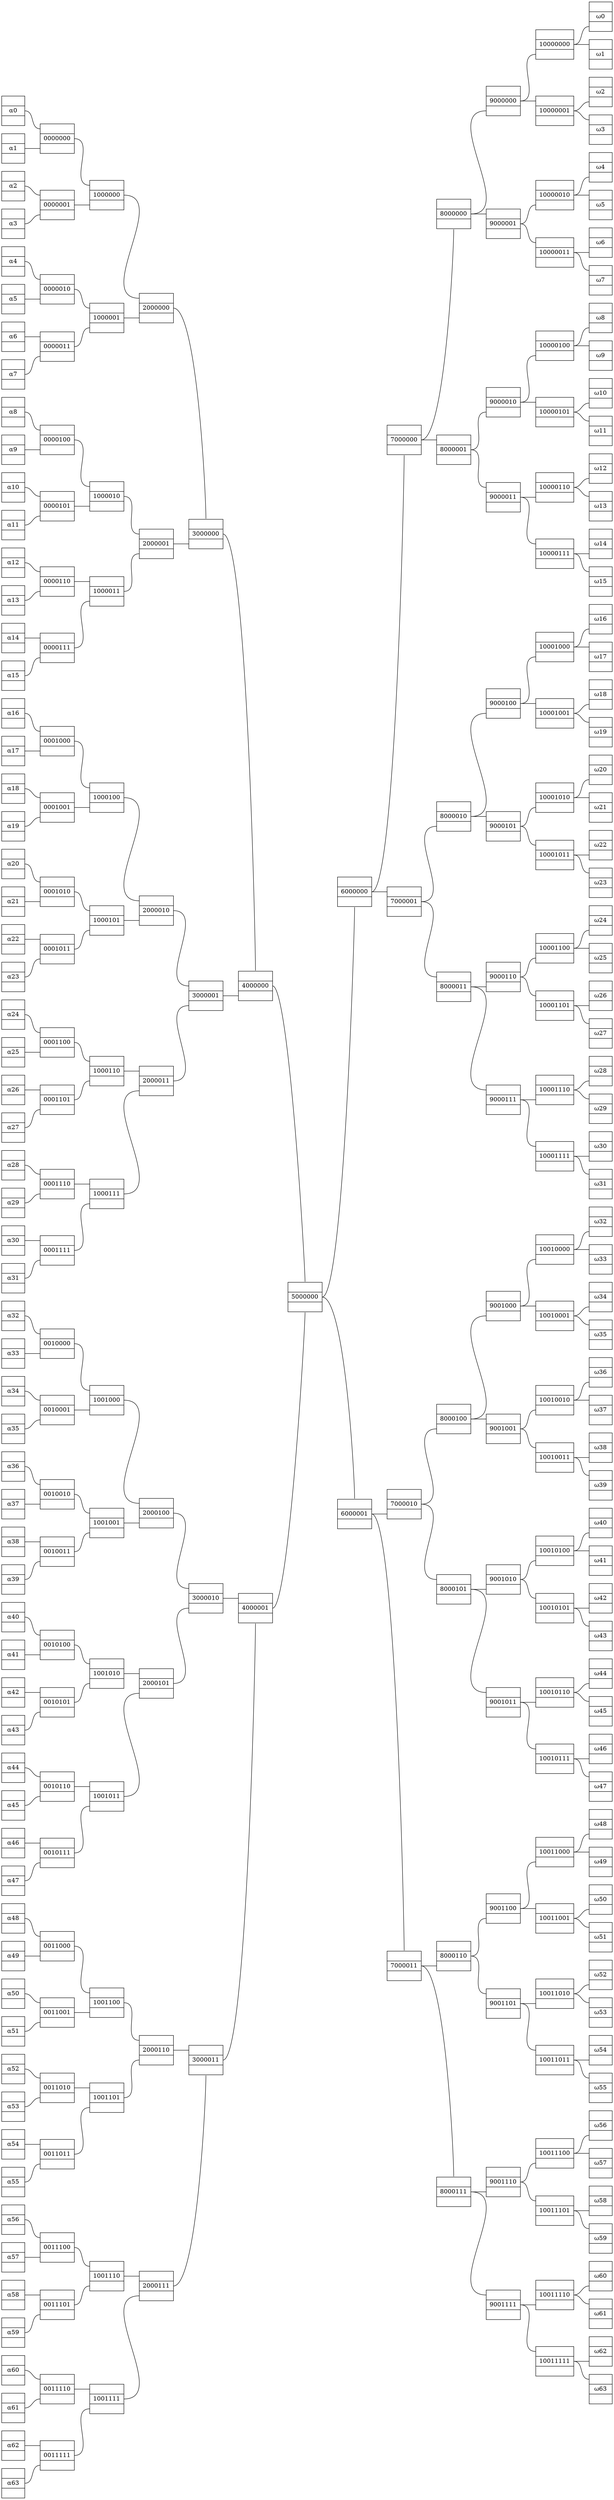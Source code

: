 graph "64 binairy tree general" {
	graph [rankdir=LR]
	node [height=.1 shape=record]
	"α000000" [label="<f0> |<f1> α0|<f2>"]
	"α000000":f1 -- 0000000:f0
	"α000001" [label="<f0> |<f1> α1|<f2>"]
	"α000001":f1 -- 0000000:f2
	"α000010" [label="<f0> |<f1> α2|<f2>"]
	"α000010":f1 -- 0000001:f0
	"α000011" [label="<f0> |<f1> α3|<f2>"]
	"α000011":f1 -- 0000001:f2
	"α000100" [label="<f0> |<f1> α4|<f2>"]
	"α000100":f1 -- 0000010:f0
	"α000101" [label="<f0> |<f1> α5|<f2>"]
	"α000101":f1 -- 0000010:f2
	"α000110" [label="<f0> |<f1> α6|<f2>"]
	"α000110":f1 -- 0000011:f0
	"α000111" [label="<f0> |<f1> α7|<f2>"]
	"α000111":f1 -- 0000011:f2
	"α001000" [label="<f0> |<f1> α8|<f2>"]
	"α001000":f1 -- 0000100:f0
	"α001001" [label="<f0> |<f1> α9|<f2>"]
	"α001001":f1 -- 0000100:f2
	"α001010" [label="<f0> |<f1> α10|<f2>"]
	"α001010":f1 -- 0000101:f0
	"α001011" [label="<f0> |<f1> α11|<f2>"]
	"α001011":f1 -- 0000101:f2
	"α001100" [label="<f0> |<f1> α12|<f2>"]
	"α001100":f1 -- 0000110:f0
	"α001101" [label="<f0> |<f1> α13|<f2>"]
	"α001101":f1 -- 0000110:f2
	"α001110" [label="<f0> |<f1> α14|<f2>"]
	"α001110":f1 -- 0000111:f0
	"α001111" [label="<f0> |<f1> α15|<f2>"]
	"α001111":f1 -- 0000111:f2
	"α010000" [label="<f0> |<f1> α16|<f2>"]
	"α010000":f1 -- 0001000:f0
	"α010001" [label="<f0> |<f1> α17|<f2>"]
	"α010001":f1 -- 0001000:f2
	"α010010" [label="<f0> |<f1> α18|<f2>"]
	"α010010":f1 -- 0001001:f0
	"α010011" [label="<f0> |<f1> α19|<f2>"]
	"α010011":f1 -- 0001001:f2
	"α010100" [label="<f0> |<f1> α20|<f2>"]
	"α010100":f1 -- 0001010:f0
	"α010101" [label="<f0> |<f1> α21|<f2>"]
	"α010101":f1 -- 0001010:f2
	"α010110" [label="<f0> |<f1> α22|<f2>"]
	"α010110":f1 -- 0001011:f0
	"α010111" [label="<f0> |<f1> α23|<f2>"]
	"α010111":f1 -- 0001011:f2
	"α011000" [label="<f0> |<f1> α24|<f2>"]
	"α011000":f1 -- 0001100:f0
	"α011001" [label="<f0> |<f1> α25|<f2>"]
	"α011001":f1 -- 0001100:f2
	"α011010" [label="<f0> |<f1> α26|<f2>"]
	"α011010":f1 -- 0001101:f0
	"α011011" [label="<f0> |<f1> α27|<f2>"]
	"α011011":f1 -- 0001101:f2
	"α011100" [label="<f0> |<f1> α28|<f2>"]
	"α011100":f1 -- 0001110:f0
	"α011101" [label="<f0> |<f1> α29|<f2>"]
	"α011101":f1 -- 0001110:f2
	"α011110" [label="<f0> |<f1> α30|<f2>"]
	"α011110":f1 -- 0001111:f0
	"α011111" [label="<f0> |<f1> α31|<f2>"]
	"α011111":f1 -- 0001111:f2
	"α100000" [label="<f0> |<f1> α32|<f2>"]
	"α100000":f1 -- 0010000:f0
	"α100001" [label="<f0> |<f1> α33|<f2>"]
	"α100001":f1 -- 0010000:f2
	"α100010" [label="<f0> |<f1> α34|<f2>"]
	"α100010":f1 -- 0010001:f0
	"α100011" [label="<f0> |<f1> α35|<f2>"]
	"α100011":f1 -- 0010001:f2
	"α100100" [label="<f0> |<f1> α36|<f2>"]
	"α100100":f1 -- 0010010:f0
	"α100101" [label="<f0> |<f1> α37|<f2>"]
	"α100101":f1 -- 0010010:f2
	"α100110" [label="<f0> |<f1> α38|<f2>"]
	"α100110":f1 -- 0010011:f0
	"α100111" [label="<f0> |<f1> α39|<f2>"]
	"α100111":f1 -- 0010011:f2
	"α101000" [label="<f0> |<f1> α40|<f2>"]
	"α101000":f1 -- 0010100:f0
	"α101001" [label="<f0> |<f1> α41|<f2>"]
	"α101001":f1 -- 0010100:f2
	"α101010" [label="<f0> |<f1> α42|<f2>"]
	"α101010":f1 -- 0010101:f0
	"α101011" [label="<f0> |<f1> α43|<f2>"]
	"α101011":f1 -- 0010101:f2
	"α101100" [label="<f0> |<f1> α44|<f2>"]
	"α101100":f1 -- 0010110:f0
	"α101101" [label="<f0> |<f1> α45|<f2>"]
	"α101101":f1 -- 0010110:f2
	"α101110" [label="<f0> |<f1> α46|<f2>"]
	"α101110":f1 -- 0010111:f0
	"α101111" [label="<f0> |<f1> α47|<f2>"]
	"α101111":f1 -- 0010111:f2
	"α110000" [label="<f0> |<f1> α48|<f2>"]
	"α110000":f1 -- 0011000:f0
	"α110001" [label="<f0> |<f1> α49|<f2>"]
	"α110001":f1 -- 0011000:f2
	"α110010" [label="<f0> |<f1> α50|<f2>"]
	"α110010":f1 -- 0011001:f0
	"α110011" [label="<f0> |<f1> α51|<f2>"]
	"α110011":f1 -- 0011001:f2
	"α110100" [label="<f0> |<f1> α52|<f2>"]
	"α110100":f1 -- 0011010:f0
	"α110101" [label="<f0> |<f1> α53|<f2>"]
	"α110101":f1 -- 0011010:f2
	"α110110" [label="<f0> |<f1> α54|<f2>"]
	"α110110":f1 -- 0011011:f0
	"α110111" [label="<f0> |<f1> α55|<f2>"]
	"α110111":f1 -- 0011011:f2
	"α111000" [label="<f0> |<f1> α56|<f2>"]
	"α111000":f1 -- 0011100:f0
	"α111001" [label="<f0> |<f1> α57|<f2>"]
	"α111001":f1 -- 0011100:f2
	"α111010" [label="<f0> |<f1> α58|<f2>"]
	"α111010":f1 -- 0011101:f0
	"α111011" [label="<f0> |<f1> α59|<f2>"]
	"α111011":f1 -- 0011101:f2
	"α111100" [label="<f0> |<f1> α60|<f2>"]
	"α111100":f1 -- 0011110:f0
	"α111101" [label="<f0> |<f1> α61|<f2>"]
	"α111101":f1 -- 0011110:f2
	"α111110" [label="<f0> |<f1> α62|<f2>"]
	"α111110":f1 -- 0011111:f0
	"α111111" [label="<f0> |<f1> α63|<f2>"]
	"α111111":f1 -- 0011111:f2
	"ω000000" [label="<f0> |<f1> ω0|<f2>"]
	"ω000001" [label="<f0> |<f1> ω1|<f2>"]
	"ω000010" [label="<f0> |<f1> ω2|<f2>"]
	"ω000011" [label="<f0> |<f1> ω3|<f2>"]
	"ω000100" [label="<f0> |<f1> ω4|<f2>"]
	"ω000101" [label="<f0> |<f1> ω5|<f2>"]
	"ω000110" [label="<f0> |<f1> ω6|<f2>"]
	"ω000111" [label="<f0> |<f1> ω7|<f2>"]
	"ω001000" [label="<f0> |<f1> ω8|<f2>"]
	"ω001001" [label="<f0> |<f1> ω9|<f2>"]
	"ω001010" [label="<f0> |<f1> ω10|<f2>"]
	"ω001011" [label="<f0> |<f1> ω11|<f2>"]
	"ω001100" [label="<f0> |<f1> ω12|<f2>"]
	"ω001101" [label="<f0> |<f1> ω13|<f2>"]
	"ω001110" [label="<f0> |<f1> ω14|<f2>"]
	"ω001111" [label="<f0> |<f1> ω15|<f2>"]
	"ω010000" [label="<f0> |<f1> ω16|<f2>"]
	"ω010001" [label="<f0> |<f1> ω17|<f2>"]
	"ω010010" [label="<f0> |<f1> ω18|<f2>"]
	"ω010011" [label="<f0> |<f1> ω19|<f2>"]
	"ω010100" [label="<f0> |<f1> ω20|<f2>"]
	"ω010101" [label="<f0> |<f1> ω21|<f2>"]
	"ω010110" [label="<f0> |<f1> ω22|<f2>"]
	"ω010111" [label="<f0> |<f1> ω23|<f2>"]
	"ω011000" [label="<f0> |<f1> ω24|<f2>"]
	"ω011001" [label="<f0> |<f1> ω25|<f2>"]
	"ω011010" [label="<f0> |<f1> ω26|<f2>"]
	"ω011011" [label="<f0> |<f1> ω27|<f2>"]
	"ω011100" [label="<f0> |<f1> ω28|<f2>"]
	"ω011101" [label="<f0> |<f1> ω29|<f2>"]
	"ω011110" [label="<f0> |<f1> ω30|<f2>"]
	"ω011111" [label="<f0> |<f1> ω31|<f2>"]
	"ω100000" [label="<f0> |<f1> ω32|<f2>"]
	"ω100001" [label="<f0> |<f1> ω33|<f2>"]
	"ω100010" [label="<f0> |<f1> ω34|<f2>"]
	"ω100011" [label="<f0> |<f1> ω35|<f2>"]
	"ω100100" [label="<f0> |<f1> ω36|<f2>"]
	"ω100101" [label="<f0> |<f1> ω37|<f2>"]
	"ω100110" [label="<f0> |<f1> ω38|<f2>"]
	"ω100111" [label="<f0> |<f1> ω39|<f2>"]
	"ω101000" [label="<f0> |<f1> ω40|<f2>"]
	"ω101001" [label="<f0> |<f1> ω41|<f2>"]
	"ω101010" [label="<f0> |<f1> ω42|<f2>"]
	"ω101011" [label="<f0> |<f1> ω43|<f2>"]
	"ω101100" [label="<f0> |<f1> ω44|<f2>"]
	"ω101101" [label="<f0> |<f1> ω45|<f2>"]
	"ω101110" [label="<f0> |<f1> ω46|<f2>"]
	"ω101111" [label="<f0> |<f1> ω47|<f2>"]
	"ω110000" [label="<f0> |<f1> ω48|<f2>"]
	"ω110001" [label="<f0> |<f1> ω49|<f2>"]
	"ω110010" [label="<f0> |<f1> ω50|<f2>"]
	"ω110011" [label="<f0> |<f1> ω51|<f2>"]
	"ω110100" [label="<f0> |<f1> ω52|<f2>"]
	"ω110101" [label="<f0> |<f1> ω53|<f2>"]
	"ω110110" [label="<f0> |<f1> ω54|<f2>"]
	"ω110111" [label="<f0> |<f1> ω55|<f2>"]
	"ω111000" [label="<f0> |<f1> ω56|<f2>"]
	"ω111001" [label="<f0> |<f1> ω57|<f2>"]
	"ω111010" [label="<f0> |<f1> ω58|<f2>"]
	"ω111011" [label="<f0> |<f1> ω59|<f2>"]
	"ω111100" [label="<f0> |<f1> ω60|<f2>"]
	"ω111101" [label="<f0> |<f1> ω61|<f2>"]
	"ω111110" [label="<f0> |<f1> ω62|<f2>"]
	"ω111111" [label="<f0> |<f1> ω63|<f2>"]
	0000000 [label="<f0> |<f1> 0000000|<f2>"]
	0000000:f1 -- 1000000:f0
	0000001 [label="<f0> |<f1> 0000001|<f2>"]
	0000001:f1 -- 1000000:f2
	0000010 [label="<f0> |<f1> 0000010|<f2>"]
	0000010:f1 -- 1000001:f0
	0000011 [label="<f0> |<f1> 0000011|<f2>"]
	0000011:f1 -- 1000001:f2
	0000100 [label="<f0> |<f1> 0000100|<f2>"]
	0000100:f1 -- 1000010:f0
	0000101 [label="<f0> |<f1> 0000101|<f2>"]
	0000101:f1 -- 1000010:f2
	0000110 [label="<f0> |<f1> 0000110|<f2>"]
	0000110:f1 -- 1000011:f0
	0000111 [label="<f0> |<f1> 0000111|<f2>"]
	0000111:f1 -- 1000011:f2
	0001000 [label="<f0> |<f1> 0001000|<f2>"]
	0001000:f1 -- 1000100:f0
	0001001 [label="<f0> |<f1> 0001001|<f2>"]
	0001001:f1 -- 1000100:f2
	0001010 [label="<f0> |<f1> 0001010|<f2>"]
	0001010:f1 -- 1000101:f0
	0001011 [label="<f0> |<f1> 0001011|<f2>"]
	0001011:f1 -- 1000101:f2
	0001100 [label="<f0> |<f1> 0001100|<f2>"]
	0001100:f1 -- 1000110:f0
	0001101 [label="<f0> |<f1> 0001101|<f2>"]
	0001101:f1 -- 1000110:f2
	0001110 [label="<f0> |<f1> 0001110|<f2>"]
	0001110:f1 -- 1000111:f0
	0001111 [label="<f0> |<f1> 0001111|<f2>"]
	0001111:f1 -- 1000111:f2
	0010000 [label="<f0> |<f1> 0010000|<f2>"]
	0010000:f1 -- 1001000:f0
	0010001 [label="<f0> |<f1> 0010001|<f2>"]
	0010001:f1 -- 1001000:f2
	0010010 [label="<f0> |<f1> 0010010|<f2>"]
	0010010:f1 -- 1001001:f0
	0010011 [label="<f0> |<f1> 0010011|<f2>"]
	0010011:f1 -- 1001001:f2
	0010100 [label="<f0> |<f1> 0010100|<f2>"]
	0010100:f1 -- 1001010:f0
	0010101 [label="<f0> |<f1> 0010101|<f2>"]
	0010101:f1 -- 1001010:f2
	0010110 [label="<f0> |<f1> 0010110|<f2>"]
	0010110:f1 -- 1001011:f0
	0010111 [label="<f0> |<f1> 0010111|<f2>"]
	0010111:f1 -- 1001011:f2
	0011000 [label="<f0> |<f1> 0011000|<f2>"]
	0011000:f1 -- 1001100:f0
	0011001 [label="<f0> |<f1> 0011001|<f2>"]
	0011001:f1 -- 1001100:f2
	0011010 [label="<f0> |<f1> 0011010|<f2>"]
	0011010:f1 -- 1001101:f0
	0011011 [label="<f0> |<f1> 0011011|<f2>"]
	0011011:f1 -- 1001101:f2
	0011100 [label="<f0> |<f1> 0011100|<f2>"]
	0011100:f1 -- 1001110:f0
	0011101 [label="<f0> |<f1> 0011101|<f2>"]
	0011101:f1 -- 1001110:f2
	0011110 [label="<f0> |<f1> 0011110|<f2>"]
	0011110:f1 -- 1001111:f0
	0011111 [label="<f0> |<f1> 0011111|<f2>"]
	0011111:f1 -- 1001111:f2
	10000000 [label="<f0> |<f1> 10000000|<f2>"]
	10000000:f1 -- "ω000000":f2
	10000000:f1 -- "ω000001":f0
	10000001 [label="<f0> |<f1> 10000001|<f2>"]
	10000001:f1 -- "ω000010":f2
	10000001:f1 -- "ω000011":f0
	10000010 [label="<f0> |<f1> 10000010|<f2>"]
	10000010:f1 -- "ω000100":f2
	10000010:f1 -- "ω000101":f0
	10000011 [label="<f0> |<f1> 10000011|<f2>"]
	10000011:f1 -- "ω000110":f2
	10000011:f1 -- "ω000111":f0
	10000100 [label="<f0> |<f1> 10000100|<f2>"]
	10000100:f1 -- "ω001000":f2
	10000100:f1 -- "ω001001":f0
	10000101 [label="<f0> |<f1> 10000101|<f2>"]
	10000101:f1 -- "ω001010":f2
	10000101:f1 -- "ω001011":f0
	10000110 [label="<f0> |<f1> 10000110|<f2>"]
	10000110:f1 -- "ω001100":f2
	10000110:f1 -- "ω001101":f0
	10000111 [label="<f0> |<f1> 10000111|<f2>"]
	10000111:f1 -- "ω001110":f2
	10000111:f1 -- "ω001111":f0
	10001000 [label="<f0> |<f1> 10001000|<f2>"]
	10001000:f1 -- "ω010000":f2
	10001000:f1 -- "ω010001":f0
	10001001 [label="<f0> |<f1> 10001001|<f2>"]
	10001001:f1 -- "ω010010":f2
	10001001:f1 -- "ω010011":f0
	10001010 [label="<f0> |<f1> 10001010|<f2>"]
	10001010:f1 -- "ω010100":f2
	10001010:f1 -- "ω010101":f0
	10001011 [label="<f0> |<f1> 10001011|<f2>"]
	10001011:f1 -- "ω010110":f2
	10001011:f1 -- "ω010111":f0
	10001100 [label="<f0> |<f1> 10001100|<f2>"]
	10001100:f1 -- "ω011000":f2
	10001100:f1 -- "ω011001":f0
	10001101 [label="<f0> |<f1> 10001101|<f2>"]
	10001101:f1 -- "ω011010":f2
	10001101:f1 -- "ω011011":f0
	10001110 [label="<f0> |<f1> 10001110|<f2>"]
	10001110:f1 -- "ω011100":f2
	10001110:f1 -- "ω011101":f0
	10001111 [label="<f0> |<f1> 10001111|<f2>"]
	10001111:f1 -- "ω011110":f2
	10001111:f1 -- "ω011111":f0
	10010000 [label="<f0> |<f1> 10010000|<f2>"]
	10010000:f1 -- "ω100000":f2
	10010000:f1 -- "ω100001":f0
	10010001 [label="<f0> |<f1> 10010001|<f2>"]
	10010001:f1 -- "ω100010":f2
	10010001:f1 -- "ω100011":f0
	10010010 [label="<f0> |<f1> 10010010|<f2>"]
	10010010:f1 -- "ω100100":f2
	10010010:f1 -- "ω100101":f0
	10010011 [label="<f0> |<f1> 10010011|<f2>"]
	10010011:f1 -- "ω100110":f2
	10010011:f1 -- "ω100111":f0
	10010100 [label="<f0> |<f1> 10010100|<f2>"]
	10010100:f1 -- "ω101000":f2
	10010100:f1 -- "ω101001":f0
	10010101 [label="<f0> |<f1> 10010101|<f2>"]
	10010101:f1 -- "ω101010":f2
	10010101:f1 -- "ω101011":f0
	10010110 [label="<f0> |<f1> 10010110|<f2>"]
	10010110:f1 -- "ω101100":f2
	10010110:f1 -- "ω101101":f0
	10010111 [label="<f0> |<f1> 10010111|<f2>"]
	10010111:f1 -- "ω101110":f2
	10010111:f1 -- "ω101111":f0
	10011000 [label="<f0> |<f1> 10011000|<f2>"]
	10011000:f1 -- "ω110000":f2
	10011000:f1 -- "ω110001":f0
	10011001 [label="<f0> |<f1> 10011001|<f2>"]
	10011001:f1 -- "ω110010":f2
	10011001:f1 -- "ω110011":f0
	10011010 [label="<f0> |<f1> 10011010|<f2>"]
	10011010:f1 -- "ω110100":f2
	10011010:f1 -- "ω110101":f0
	10011011 [label="<f0> |<f1> 10011011|<f2>"]
	10011011:f1 -- "ω110110":f2
	10011011:f1 -- "ω110111":f0
	10011100 [label="<f0> |<f1> 10011100|<f2>"]
	10011100:f1 -- "ω111000":f2
	10011100:f1 -- "ω111001":f0
	10011101 [label="<f0> |<f1> 10011101|<f2>"]
	10011101:f1 -- "ω111010":f2
	10011101:f1 -- "ω111011":f0
	10011110 [label="<f0> |<f1> 10011110|<f2>"]
	10011110:f1 -- "ω111100":f2
	10011110:f1 -- "ω111101":f0
	10011111 [label="<f0> |<f1> 10011111|<f2>"]
	10011111:f1 -- "ω111110":f2
	10011111:f1 -- "ω111111":f0
	1000000 [label="<f0> |<f1> 1000000|<f2>"]
	1000000:f1 -- 2000000:f0
	1000001 [label="<f0> |<f1> 1000001|<f2>"]
	1000001:f1 -- 2000000:f2
	1000010 [label="<f0> |<f1> 1000010|<f2>"]
	1000010:f1 -- 2000001:f0
	1000011 [label="<f0> |<f1> 1000011|<f2>"]
	1000011:f1 -- 2000001:f2
	1000100 [label="<f0> |<f1> 1000100|<f2>"]
	1000100:f1 -- 2000010:f0
	1000101 [label="<f0> |<f1> 1000101|<f2>"]
	1000101:f1 -- 2000010:f2
	1000110 [label="<f0> |<f1> 1000110|<f2>"]
	1000110:f1 -- 2000011:f0
	1000111 [label="<f0> |<f1> 1000111|<f2>"]
	1000111:f1 -- 2000011:f2
	1001000 [label="<f0> |<f1> 1001000|<f2>"]
	1001000:f1 -- 2000100:f0
	1001001 [label="<f0> |<f1> 1001001|<f2>"]
	1001001:f1 -- 2000100:f2
	1001010 [label="<f0> |<f1> 1001010|<f2>"]
	1001010:f1 -- 2000101:f0
	1001011 [label="<f0> |<f1> 1001011|<f2>"]
	1001011:f1 -- 2000101:f2
	1001100 [label="<f0> |<f1> 1001100|<f2>"]
	1001100:f1 -- 2000110:f0
	1001101 [label="<f0> |<f1> 1001101|<f2>"]
	1001101:f1 -- 2000110:f2
	1001110 [label="<f0> |<f1> 1001110|<f2>"]
	1001110:f1 -- 2000111:f0
	1001111 [label="<f0> |<f1> 1001111|<f2>"]
	1001111:f1 -- 2000111:f2
	9000000 [label="<f0> |<f1> 9000000|<f2>"]
	9000000:f1 -- 10000000:f2
	9000000:f1 -- 10000001:f0
	9000001 [label="<f0> |<f1> 9000001|<f2>"]
	9000001:f1 -- 10000010:f2
	9000001:f1 -- 10000011:f0
	9000010 [label="<f0> |<f1> 9000010|<f2>"]
	9000010:f1 -- 10000100:f2
	9000010:f1 -- 10000101:f0
	9000011 [label="<f0> |<f1> 9000011|<f2>"]
	9000011:f1 -- 10000110:f2
	9000011:f1 -- 10000111:f0
	9000100 [label="<f0> |<f1> 9000100|<f2>"]
	9000100:f1 -- 10001000:f2
	9000100:f1 -- 10001001:f0
	9000101 [label="<f0> |<f1> 9000101|<f2>"]
	9000101:f1 -- 10001010:f2
	9000101:f1 -- 10001011:f0
	9000110 [label="<f0> |<f1> 9000110|<f2>"]
	9000110:f1 -- 10001100:f2
	9000110:f1 -- 10001101:f0
	9000111 [label="<f0> |<f1> 9000111|<f2>"]
	9000111:f1 -- 10001110:f2
	9000111:f1 -- 10001111:f0
	9001000 [label="<f0> |<f1> 9001000|<f2>"]
	9001000:f1 -- 10010000:f2
	9001000:f1 -- 10010001:f0
	9001001 [label="<f0> |<f1> 9001001|<f2>"]
	9001001:f1 -- 10010010:f2
	9001001:f1 -- 10010011:f0
	9001010 [label="<f0> |<f1> 9001010|<f2>"]
	9001010:f1 -- 10010100:f2
	9001010:f1 -- 10010101:f0
	9001011 [label="<f0> |<f1> 9001011|<f2>"]
	9001011:f1 -- 10010110:f2
	9001011:f1 -- 10010111:f0
	9001100 [label="<f0> |<f1> 9001100|<f2>"]
	9001100:f1 -- 10011000:f2
	9001100:f1 -- 10011001:f0
	9001101 [label="<f0> |<f1> 9001101|<f2>"]
	9001101:f1 -- 10011010:f2
	9001101:f1 -- 10011011:f0
	9001110 [label="<f0> |<f1> 9001110|<f2>"]
	9001110:f1 -- 10011100:f2
	9001110:f1 -- 10011101:f0
	9001111 [label="<f0> |<f1> 9001111|<f2>"]
	9001111:f1 -- 10011110:f2
	9001111:f1 -- 10011111:f0
	2000000 [label="<f0> |<f1> 2000000|<f2>"]
	2000000:f1 -- 3000000:f0
	2000001 [label="<f0> |<f1> 2000001|<f2>"]
	2000001:f1 -- 3000000:f2
	2000010 [label="<f0> |<f1> 2000010|<f2>"]
	2000010:f1 -- 3000001:f0
	2000011 [label="<f0> |<f1> 2000011|<f2>"]
	2000011:f1 -- 3000001:f2
	2000100 [label="<f0> |<f1> 2000100|<f2>"]
	2000100:f1 -- 3000010:f0
	2000101 [label="<f0> |<f1> 2000101|<f2>"]
	2000101:f1 -- 3000010:f2
	2000110 [label="<f0> |<f1> 2000110|<f2>"]
	2000110:f1 -- 3000011:f0
	2000111 [label="<f0> |<f1> 2000111|<f2>"]
	2000111:f1 -- 3000011:f2
	8000000 [label="<f0> |<f1> 8000000|<f2>"]
	8000000:f1 -- 9000000:f2
	8000000:f1 -- 9000001:f0
	8000001 [label="<f0> |<f1> 8000001|<f2>"]
	8000001:f1 -- 9000010:f2
	8000001:f1 -- 9000011:f0
	8000010 [label="<f0> |<f1> 8000010|<f2>"]
	8000010:f1 -- 9000100:f2
	8000010:f1 -- 9000101:f0
	8000011 [label="<f0> |<f1> 8000011|<f2>"]
	8000011:f1 -- 9000110:f2
	8000011:f1 -- 9000111:f0
	8000100 [label="<f0> |<f1> 8000100|<f2>"]
	8000100:f1 -- 9001000:f2
	8000100:f1 -- 9001001:f0
	8000101 [label="<f0> |<f1> 8000101|<f2>"]
	8000101:f1 -- 9001010:f2
	8000101:f1 -- 9001011:f0
	8000110 [label="<f0> |<f1> 8000110|<f2>"]
	8000110:f1 -- 9001100:f2
	8000110:f1 -- 9001101:f0
	8000111 [label="<f0> |<f1> 8000111|<f2>"]
	8000111:f1 -- 9001110:f2
	8000111:f1 -- 9001111:f0
	3000000 [label="<f0> |<f1> 3000000|<f2>"]
	3000000:f1 -- 4000000:f0
	3000001 [label="<f0> |<f1> 3000001|<f2>"]
	3000001:f1 -- 4000000:f2
	3000010 [label="<f0> |<f1> 3000010|<f2>"]
	3000010:f1 -- 4000001:f0
	3000011 [label="<f0> |<f1> 3000011|<f2>"]
	3000011:f1 -- 4000001:f2
	7000000 [label="<f0> |<f1> 7000000|<f2>"]
	7000000:f1 -- 8000000:f2
	7000000:f1 -- 8000001:f0
	7000001 [label="<f0> |<f1> 7000001|<f2>"]
	7000001:f1 -- 8000010:f2
	7000001:f1 -- 8000011:f0
	7000010 [label="<f0> |<f1> 7000010|<f2>"]
	7000010:f1 -- 8000100:f2
	7000010:f1 -- 8000101:f0
	7000011 [label="<f0> |<f1> 7000011|<f2>"]
	7000011:f1 -- 8000110:f2
	7000011:f1 -- 8000111:f0
	4000000 [label="<f0> |<f1> 4000000|<f2>"]
	4000000:f1 -- 5000000:f0
	4000001 [label="<f0> |<f1> 4000001|<f2>"]
	4000001:f1 -- 5000000:f2
	6000000 [label="<f0> |<f1> 6000000|<f2>"]
	6000000:f1 -- 7000000:f2
	6000000:f1 -- 7000001:f0
	6000001 [label="<f0> |<f1> 6000001|<f2>"]
	6000001:f1 -- 7000010:f2
	6000001:f1 -- 7000011:f0
	5000000 [label="<f0> |<f1> 5000000|<f2>"]
	5000000 [label="<f0> |<f1> 5000000|<f2>"]
	5000000:f1 -- 6000000:f2
	5000000:f1 -- 6000001:f0
}
